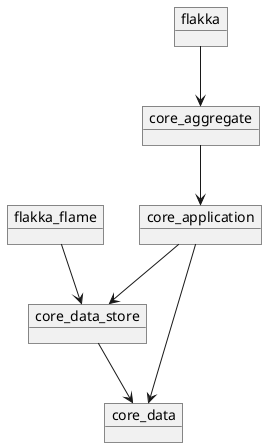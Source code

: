 @startuml
object flakka
object flakka_flame
object core_aggregate
object core_application
object core_data_store
flakka_flame --> core_data_store
flakka --> core_aggregate
object core_data

core_data_store --> core_data
core_application --> core_data_store
core_application --> core_data
core_aggregate --> core_application
@enduml
